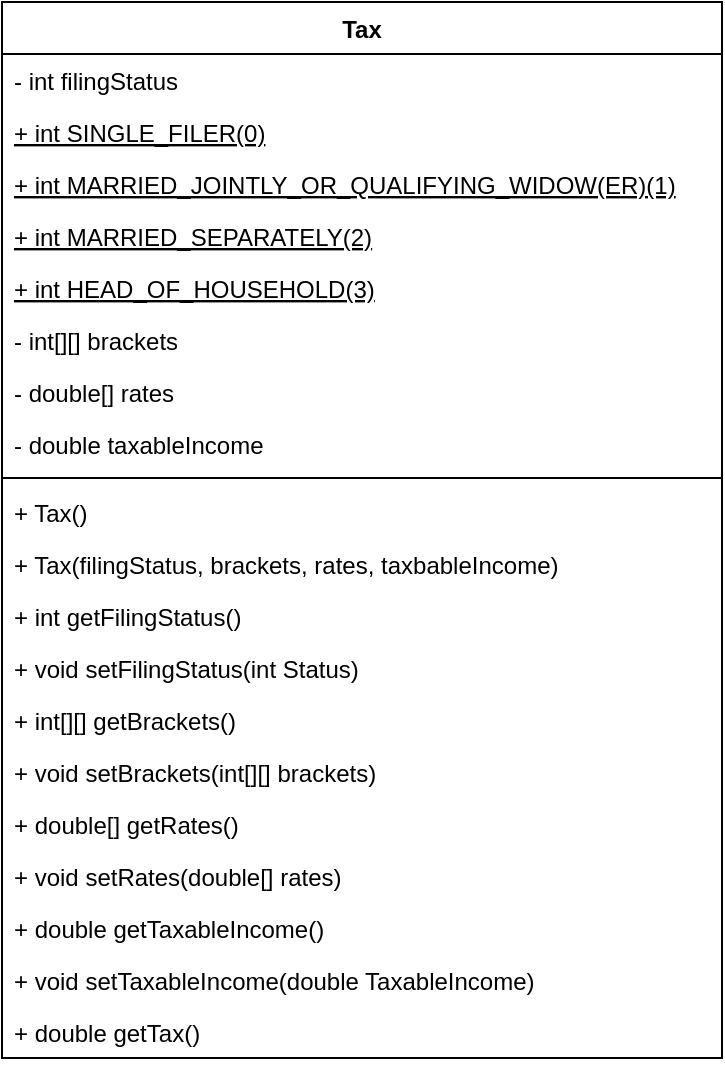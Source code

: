 <mxfile version="12.2.2" type="device" pages="1"><diagram id="wVqSwIewPA8KuZxkddYT" name="Page-1"><mxGraphModel dx="432" dy="793" grid="1" gridSize="10" guides="1" tooltips="1" connect="1" arrows="1" fold="1" page="1" pageScale="1" pageWidth="827" pageHeight="1169" math="0" shadow="0"><root><mxCell id="0"/><mxCell id="1" parent="0"/><mxCell id="yi41MW7nnvZPokinzVjM-1" value="Tax" style="swimlane;fontStyle=1;align=center;verticalAlign=top;childLayout=stackLayout;horizontal=1;startSize=26;horizontalStack=0;resizeParent=1;resizeParentMax=0;resizeLast=0;collapsible=1;marginBottom=0;" parent="1" vertex="1"><mxGeometry x="80" y="60" width="360" height="528" as="geometry"/></mxCell><mxCell id="yi41MW7nnvZPokinzVjM-5" value="- int filingStatus&#10;" style="text;strokeColor=none;fillColor=none;align=left;verticalAlign=top;spacingLeft=4;spacingRight=4;overflow=hidden;rotatable=0;points=[[0,0.5],[1,0.5]];portConstraint=eastwest;" parent="yi41MW7nnvZPokinzVjM-1" vertex="1"><mxGeometry y="26" width="360" height="26" as="geometry"/></mxCell><mxCell id="yi41MW7nnvZPokinzVjM-2" value="+ int SINGLE_FILER(0)" style="text;strokeColor=none;fillColor=none;align=left;verticalAlign=top;spacingLeft=4;spacingRight=4;overflow=hidden;rotatable=0;points=[[0,0.5],[1,0.5]];portConstraint=eastwest;fontStyle=4" parent="yi41MW7nnvZPokinzVjM-1" vertex="1"><mxGeometry y="52" width="360" height="26" as="geometry"/></mxCell><mxCell id="yi41MW7nnvZPokinzVjM-7" value="+ int MARRIED_JOINTLY_OR_QUALIFYING_WIDOW(ER)(1)&#10;" style="text;strokeColor=none;fillColor=none;align=left;verticalAlign=top;spacingLeft=4;spacingRight=4;overflow=hidden;rotatable=0;points=[[0,0.5],[1,0.5]];portConstraint=eastwest;fontStyle=4" parent="yi41MW7nnvZPokinzVjM-1" vertex="1"><mxGeometry y="78" width="360" height="26" as="geometry"/></mxCell><mxCell id="yi41MW7nnvZPokinzVjM-8" value="+ int MARRIED_SEPARATELY(2)" style="text;strokeColor=none;fillColor=none;align=left;verticalAlign=top;spacingLeft=4;spacingRight=4;overflow=hidden;rotatable=0;points=[[0,0.5],[1,0.5]];portConstraint=eastwest;fontStyle=4" parent="yi41MW7nnvZPokinzVjM-1" vertex="1"><mxGeometry y="104" width="360" height="26" as="geometry"/></mxCell><mxCell id="yi41MW7nnvZPokinzVjM-9" value="+ int HEAD_OF_HOUSEHOLD(3)" style="text;strokeColor=none;fillColor=none;align=left;verticalAlign=top;spacingLeft=4;spacingRight=4;overflow=hidden;rotatable=0;points=[[0,0.5],[1,0.5]];portConstraint=eastwest;fontStyle=4" parent="yi41MW7nnvZPokinzVjM-1" vertex="1"><mxGeometry y="130" width="360" height="26" as="geometry"/></mxCell><mxCell id="yi41MW7nnvZPokinzVjM-6" value="- int[][] brackets" style="text;strokeColor=none;fillColor=none;align=left;verticalAlign=top;spacingLeft=4;spacingRight=4;overflow=hidden;rotatable=0;points=[[0,0.5],[1,0.5]];portConstraint=eastwest;" parent="yi41MW7nnvZPokinzVjM-1" vertex="1"><mxGeometry y="156" width="360" height="26" as="geometry"/></mxCell><mxCell id="yi41MW7nnvZPokinzVjM-10" value="- double[] rates" style="text;strokeColor=none;fillColor=none;align=left;verticalAlign=top;spacingLeft=4;spacingRight=4;overflow=hidden;rotatable=0;points=[[0,0.5],[1,0.5]];portConstraint=eastwest;" parent="yi41MW7nnvZPokinzVjM-1" vertex="1"><mxGeometry y="182" width="360" height="26" as="geometry"/></mxCell><mxCell id="yi41MW7nnvZPokinzVjM-12" value="- double taxableIncome" style="text;strokeColor=none;fillColor=none;align=left;verticalAlign=top;spacingLeft=4;spacingRight=4;overflow=hidden;rotatable=0;points=[[0,0.5],[1,0.5]];portConstraint=eastwest;" parent="yi41MW7nnvZPokinzVjM-1" vertex="1"><mxGeometry y="208" width="360" height="26" as="geometry"/></mxCell><mxCell id="yi41MW7nnvZPokinzVjM-3" value="" style="line;strokeWidth=1;fillColor=none;align=left;verticalAlign=middle;spacingTop=-1;spacingLeft=3;spacingRight=3;rotatable=0;labelPosition=right;points=[];portConstraint=eastwest;" parent="yi41MW7nnvZPokinzVjM-1" vertex="1"><mxGeometry y="234" width="360" height="8" as="geometry"/></mxCell><mxCell id="TyB_c9YvHHZvxnGETNsA-1" value="+ Tax()" style="text;strokeColor=none;fillColor=none;align=left;verticalAlign=top;spacingLeft=4;spacingRight=4;overflow=hidden;rotatable=0;points=[[0,0.5],[1,0.5]];portConstraint=eastwest;" vertex="1" parent="yi41MW7nnvZPokinzVjM-1"><mxGeometry y="242" width="360" height="26" as="geometry"/></mxCell><mxCell id="yi41MW7nnvZPokinzVjM-18" value="+ Tax(filingStatus, brackets, rates, taxbableIncome)" style="text;strokeColor=none;fillColor=none;align=left;verticalAlign=top;spacingLeft=4;spacingRight=4;overflow=hidden;rotatable=0;points=[[0,0.5],[1,0.5]];portConstraint=eastwest;" parent="yi41MW7nnvZPokinzVjM-1" vertex="1"><mxGeometry y="268" width="360" height="26" as="geometry"/></mxCell><mxCell id="yi41MW7nnvZPokinzVjM-4" value="+ int getFilingStatus()" style="text;strokeColor=none;fillColor=none;align=left;verticalAlign=top;spacingLeft=4;spacingRight=4;overflow=hidden;rotatable=0;points=[[0,0.5],[1,0.5]];portConstraint=eastwest;" parent="yi41MW7nnvZPokinzVjM-1" vertex="1"><mxGeometry y="294" width="360" height="26" as="geometry"/></mxCell><mxCell id="TyB_c9YvHHZvxnGETNsA-2" value="+ void setFilingStatus(int Status)" style="text;strokeColor=none;fillColor=none;align=left;verticalAlign=top;spacingLeft=4;spacingRight=4;overflow=hidden;rotatable=0;points=[[0,0.5],[1,0.5]];portConstraint=eastwest;" vertex="1" parent="yi41MW7nnvZPokinzVjM-1"><mxGeometry y="320" width="360" height="26" as="geometry"/></mxCell><mxCell id="yi41MW7nnvZPokinzVjM-14" value="+ int[][] getBrackets()" style="text;strokeColor=none;fillColor=none;align=left;verticalAlign=top;spacingLeft=4;spacingRight=4;overflow=hidden;rotatable=0;points=[[0,0.5],[1,0.5]];portConstraint=eastwest;" parent="yi41MW7nnvZPokinzVjM-1" vertex="1"><mxGeometry y="346" width="360" height="26" as="geometry"/></mxCell><mxCell id="TyB_c9YvHHZvxnGETNsA-3" value="+ void setBrackets(int[][] brackets)" style="text;strokeColor=none;fillColor=none;align=left;verticalAlign=top;spacingLeft=4;spacingRight=4;overflow=hidden;rotatable=0;points=[[0,0.5],[1,0.5]];portConstraint=eastwest;" vertex="1" parent="yi41MW7nnvZPokinzVjM-1"><mxGeometry y="372" width="360" height="26" as="geometry"/></mxCell><mxCell id="yi41MW7nnvZPokinzVjM-15" value="+ double[] getRates()" style="text;strokeColor=none;fillColor=none;align=left;verticalAlign=top;spacingLeft=4;spacingRight=4;overflow=hidden;rotatable=0;points=[[0,0.5],[1,0.5]];portConstraint=eastwest;" parent="yi41MW7nnvZPokinzVjM-1" vertex="1"><mxGeometry y="398" width="360" height="26" as="geometry"/></mxCell><mxCell id="TyB_c9YvHHZvxnGETNsA-4" value="+ void setRates(double[] rates)" style="text;strokeColor=none;fillColor=none;align=left;verticalAlign=top;spacingLeft=4;spacingRight=4;overflow=hidden;rotatable=0;points=[[0,0.5],[1,0.5]];portConstraint=eastwest;" vertex="1" parent="yi41MW7nnvZPokinzVjM-1"><mxGeometry y="424" width="360" height="26" as="geometry"/></mxCell><mxCell id="yi41MW7nnvZPokinzVjM-16" value="+ double getTaxableIncome()" style="text;strokeColor=none;fillColor=none;align=left;verticalAlign=top;spacingLeft=4;spacingRight=4;overflow=hidden;rotatable=0;points=[[0,0.5],[1,0.5]];portConstraint=eastwest;" parent="yi41MW7nnvZPokinzVjM-1" vertex="1"><mxGeometry y="450" width="360" height="26" as="geometry"/></mxCell><mxCell id="TyB_c9YvHHZvxnGETNsA-5" value="+ void setTaxableIncome(double TaxableIncome)" style="text;strokeColor=none;fillColor=none;align=left;verticalAlign=top;spacingLeft=4;spacingRight=4;overflow=hidden;rotatable=0;points=[[0,0.5],[1,0.5]];portConstraint=eastwest;" vertex="1" parent="yi41MW7nnvZPokinzVjM-1"><mxGeometry y="476" width="360" height="26" as="geometry"/></mxCell><mxCell id="yi41MW7nnvZPokinzVjM-17" value="+ double getTax()" style="text;strokeColor=none;fillColor=none;align=left;verticalAlign=top;spacingLeft=4;spacingRight=4;overflow=hidden;rotatable=0;points=[[0,0.5],[1,0.5]];portConstraint=eastwest;" parent="yi41MW7nnvZPokinzVjM-1" vertex="1"><mxGeometry y="502" width="360" height="26" as="geometry"/></mxCell></root></mxGraphModel></diagram></mxfile>